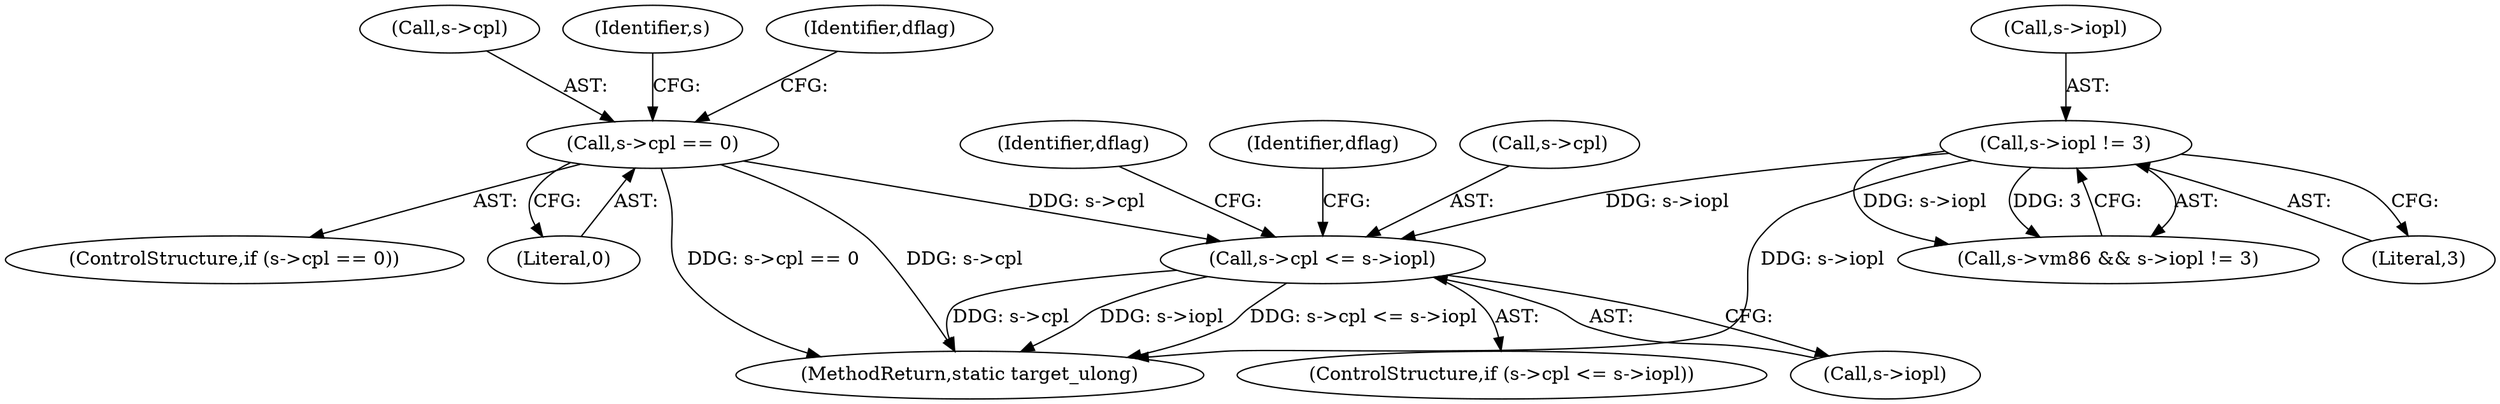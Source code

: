 digraph "0_qemu_30663fd26c0307e414622c7a8607fbc04f92ec14@pointer" {
"1006669" [label="(Call,s->cpl <= s->iopl)"];
"1006621" [label="(Call,s->cpl == 0)"];
"1006600" [label="(Call,s->iopl != 3)"];
"1006669" [label="(Call,s->cpl <= s->iopl)"];
"1006620" [label="(ControlStructure,if (s->cpl == 0))"];
"1006673" [label="(Call,s->iopl)"];
"1011840" [label="(MethodReturn,static target_ulong)"];
"1006601" [label="(Call,s->iopl)"];
"1006679" [label="(Identifier,dflag)"];
"1006596" [label="(Call,s->vm86 && s->iopl != 3)"];
"1006622" [label="(Call,s->cpl)"];
"1006671" [label="(Identifier,s)"];
"1006604" [label="(Literal,3)"];
"1006668" [label="(ControlStructure,if (s->cpl <= s->iopl))"];
"1006600" [label="(Call,s->iopl != 3)"];
"1006629" [label="(Identifier,dflag)"];
"1006621" [label="(Call,s->cpl == 0)"];
"1006716" [label="(Identifier,dflag)"];
"1006670" [label="(Call,s->cpl)"];
"1006625" [label="(Literal,0)"];
"1006669" -> "1006668"  [label="AST: "];
"1006669" -> "1006673"  [label="CFG: "];
"1006670" -> "1006669"  [label="AST: "];
"1006673" -> "1006669"  [label="AST: "];
"1006679" -> "1006669"  [label="CFG: "];
"1006716" -> "1006669"  [label="CFG: "];
"1006669" -> "1011840"  [label="DDG: s->cpl"];
"1006669" -> "1011840"  [label="DDG: s->iopl"];
"1006669" -> "1011840"  [label="DDG: s->cpl <= s->iopl"];
"1006621" -> "1006669"  [label="DDG: s->cpl"];
"1006600" -> "1006669"  [label="DDG: s->iopl"];
"1006621" -> "1006620"  [label="AST: "];
"1006621" -> "1006625"  [label="CFG: "];
"1006622" -> "1006621"  [label="AST: "];
"1006625" -> "1006621"  [label="AST: "];
"1006629" -> "1006621"  [label="CFG: "];
"1006671" -> "1006621"  [label="CFG: "];
"1006621" -> "1011840"  [label="DDG: s->cpl"];
"1006621" -> "1011840"  [label="DDG: s->cpl == 0"];
"1006600" -> "1006596"  [label="AST: "];
"1006600" -> "1006604"  [label="CFG: "];
"1006601" -> "1006600"  [label="AST: "];
"1006604" -> "1006600"  [label="AST: "];
"1006596" -> "1006600"  [label="CFG: "];
"1006600" -> "1011840"  [label="DDG: s->iopl"];
"1006600" -> "1006596"  [label="DDG: s->iopl"];
"1006600" -> "1006596"  [label="DDG: 3"];
}
